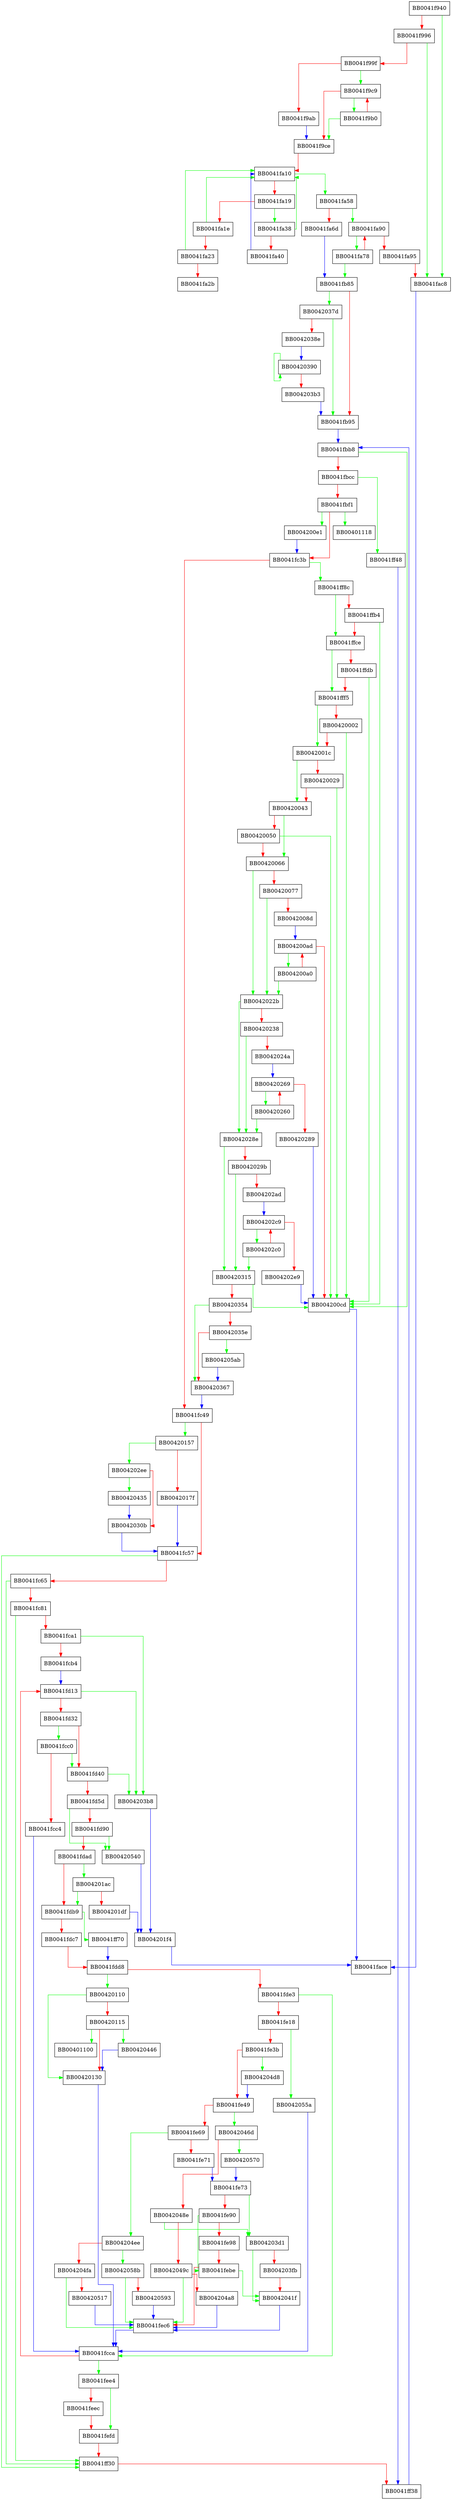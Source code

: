 digraph engine_main {
  node [shape="box"];
  graph [splines=ortho];
  BB0041f940 -> BB0041fac8 [color="green"];
  BB0041f940 -> BB0041f996 [color="red"];
  BB0041f996 -> BB0041fac8 [color="green"];
  BB0041f996 -> BB0041f99f [color="red"];
  BB0041f99f -> BB0041f9c9 [color="green"];
  BB0041f99f -> BB0041f9ab [color="red"];
  BB0041f9ab -> BB0041f9ce [color="blue"];
  BB0041f9b0 -> BB0041f9ce [color="green"];
  BB0041f9b0 -> BB0041f9c9 [color="red"];
  BB0041f9c9 -> BB0041f9b0 [color="green"];
  BB0041f9c9 -> BB0041f9ce [color="red"];
  BB0041f9ce -> BB0041fa10 [color="red"];
  BB0041fa10 -> BB0041fa58 [color="green"];
  BB0041fa10 -> BB0041fa19 [color="red"];
  BB0041fa19 -> BB0041fa38 [color="green"];
  BB0041fa19 -> BB0041fa1e [color="red"];
  BB0041fa1e -> BB0041fa10 [color="green"];
  BB0041fa1e -> BB0041fa23 [color="red"];
  BB0041fa23 -> BB0041fa10 [color="green"];
  BB0041fa23 -> BB0041fa2b [color="red"];
  BB0041fa38 -> BB0041fa10 [color="green"];
  BB0041fa38 -> BB0041fa40 [color="red"];
  BB0041fa40 -> BB0041fa10 [color="blue"];
  BB0041fa58 -> BB0041fa90 [color="green"];
  BB0041fa58 -> BB0041fa6d [color="red"];
  BB0041fa6d -> BB0041fb85 [color="blue"];
  BB0041fa78 -> BB0041fb85 [color="green"];
  BB0041fa78 -> BB0041fa90 [color="red"];
  BB0041fa90 -> BB0041fa78 [color="green"];
  BB0041fa90 -> BB0041fa95 [color="red"];
  BB0041fa95 -> BB0041fac8 [color="red"];
  BB0041fac8 -> BB0041face [color="blue"];
  BB0041fb85 -> BB0042037d [color="green"];
  BB0041fb85 -> BB0041fb95 [color="red"];
  BB0041fb95 -> BB0041fbb8 [color="blue"];
  BB0041fbb8 -> BB004200cd [color="green"];
  BB0041fbb8 -> BB0041fbcc [color="red"];
  BB0041fbcc -> BB0041ff48 [color="green"];
  BB0041fbcc -> BB0041fbf1 [color="red"];
  BB0041fbf1 -> BB00401118 [color="green"];
  BB0041fbf1 -> BB004200e1 [color="green"];
  BB0041fbf1 -> BB0041fc3b [color="red"];
  BB0041fc3b -> BB0041ff8c [color="green"];
  BB0041fc3b -> BB0041fc49 [color="red"];
  BB0041fc49 -> BB00420157 [color="green"];
  BB0041fc49 -> BB0041fc57 [color="red"];
  BB0041fc57 -> BB0041ff30 [color="green"];
  BB0041fc57 -> BB0041fc65 [color="red"];
  BB0041fc65 -> BB0041ff30 [color="green"];
  BB0041fc65 -> BB0041fc81 [color="red"];
  BB0041fc81 -> BB0041ff30 [color="green"];
  BB0041fc81 -> BB0041fca1 [color="red"];
  BB0041fca1 -> BB004203b8 [color="green"];
  BB0041fca1 -> BB0041fcb4 [color="red"];
  BB0041fcb4 -> BB0041fd13 [color="blue"];
  BB0041fcc0 -> BB0041fd40 [color="green"];
  BB0041fcc0 -> BB0041fcc4 [color="red"];
  BB0041fcc4 -> BB0041fcca [color="blue"];
  BB0041fcca -> BB0041fee4 [color="green"];
  BB0041fcca -> BB0041fd13 [color="red"];
  BB0041fd13 -> BB004203b8 [color="green"];
  BB0041fd13 -> BB0041fd32 [color="red"];
  BB0041fd32 -> BB0041fcc0 [color="green"];
  BB0041fd32 -> BB0041fd40 [color="red"];
  BB0041fd40 -> BB004203b8 [color="green"];
  BB0041fd40 -> BB0041fd5d [color="red"];
  BB0041fd5d -> BB00420540 [color="green"];
  BB0041fd5d -> BB0041fd90 [color="red"];
  BB0041fd90 -> BB00420540 [color="green"];
  BB0041fd90 -> BB0041fdad [color="red"];
  BB0041fdad -> BB004201ac [color="green"];
  BB0041fdad -> BB0041fdb9 [color="red"];
  BB0041fdb9 -> BB0041ff70 [color="green"];
  BB0041fdb9 -> BB0041fdc7 [color="red"];
  BB0041fdc7 -> BB0041fdd8 [color="red"];
  BB0041fdd8 -> BB00420110 [color="green"];
  BB0041fdd8 -> BB0041fde3 [color="red"];
  BB0041fde3 -> BB0041fcca [color="green"];
  BB0041fde3 -> BB0041fe18 [color="red"];
  BB0041fe18 -> BB0042055a [color="green"];
  BB0041fe18 -> BB0041fe3b [color="red"];
  BB0041fe3b -> BB004204d8 [color="green"];
  BB0041fe3b -> BB0041fe49 [color="red"];
  BB0041fe49 -> BB0042046d [color="green"];
  BB0041fe49 -> BB0041fe69 [color="red"];
  BB0041fe69 -> BB004204ee [color="green"];
  BB0041fe69 -> BB0041fe71 [color="red"];
  BB0041fe71 -> BB0041fe73 [color="blue"];
  BB0041fe73 -> BB004203d1 [color="green"];
  BB0041fe73 -> BB0041fe90 [color="red"];
  BB0041fe90 -> BB0041febe [color="green"];
  BB0041fe90 -> BB0041fe98 [color="red"];
  BB0041fe98 -> BB0041febe [color="red"];
  BB0041febe -> BB0042041f [color="green"];
  BB0041febe -> BB0041fec6 [color="red"];
  BB0041fec6 -> BB0041fcca [color="blue"];
  BB0041fee4 -> BB0041fefd [color="green"];
  BB0041fee4 -> BB0041feec [color="red"];
  BB0041feec -> BB0041fefd [color="red"];
  BB0041fefd -> BB0041ff30 [color="red"];
  BB0041ff30 -> BB0041ff38 [color="red"];
  BB0041ff38 -> BB0041fbb8 [color="blue"];
  BB0041ff48 -> BB0041ff38 [color="blue"];
  BB0041ff70 -> BB0041fdd8 [color="blue"];
  BB0041ff8c -> BB0041ffce [color="green"];
  BB0041ff8c -> BB0041ffb4 [color="red"];
  BB0041ffb4 -> BB004200cd [color="green"];
  BB0041ffb4 -> BB0041ffce [color="red"];
  BB0041ffce -> BB0041fff5 [color="green"];
  BB0041ffce -> BB0041ffdb [color="red"];
  BB0041ffdb -> BB004200cd [color="green"];
  BB0041ffdb -> BB0041fff5 [color="red"];
  BB0041fff5 -> BB0042001c [color="green"];
  BB0041fff5 -> BB00420002 [color="red"];
  BB00420002 -> BB004200cd [color="green"];
  BB00420002 -> BB0042001c [color="red"];
  BB0042001c -> BB00420043 [color="green"];
  BB0042001c -> BB00420029 [color="red"];
  BB00420029 -> BB004200cd [color="green"];
  BB00420029 -> BB00420043 [color="red"];
  BB00420043 -> BB00420066 [color="green"];
  BB00420043 -> BB00420050 [color="red"];
  BB00420050 -> BB004200cd [color="green"];
  BB00420050 -> BB00420066 [color="red"];
  BB00420066 -> BB0042022b [color="green"];
  BB00420066 -> BB00420077 [color="red"];
  BB00420077 -> BB0042022b [color="green"];
  BB00420077 -> BB0042008d [color="red"];
  BB0042008d -> BB004200ad [color="blue"];
  BB004200a0 -> BB0042022b [color="green"];
  BB004200a0 -> BB004200ad [color="red"];
  BB004200ad -> BB004200a0 [color="green"];
  BB004200ad -> BB004200cd [color="red"];
  BB004200cd -> BB0041face [color="blue"];
  BB004200e1 -> BB0041fc3b [color="blue"];
  BB00420110 -> BB00420130 [color="green"];
  BB00420110 -> BB00420115 [color="red"];
  BB00420115 -> BB00401100 [color="green"];
  BB00420115 -> BB00420446 [color="green"];
  BB00420115 -> BB00420130 [color="red"];
  BB00420130 -> BB0041fcca [color="blue"];
  BB00420157 -> BB004202ee [color="green"];
  BB00420157 -> BB0042017f [color="red"];
  BB0042017f -> BB0041fc57 [color="blue"];
  BB004201ac -> BB0041fdb9 [color="green"];
  BB004201ac -> BB004201df [color="red"];
  BB004201df -> BB004201f4 [color="blue"];
  BB004201f4 -> BB0041face [color="blue"];
  BB0042022b -> BB0042028e [color="green"];
  BB0042022b -> BB00420238 [color="red"];
  BB00420238 -> BB0042028e [color="green"];
  BB00420238 -> BB0042024a [color="red"];
  BB0042024a -> BB00420269 [color="blue"];
  BB00420260 -> BB0042028e [color="green"];
  BB00420260 -> BB00420269 [color="red"];
  BB00420269 -> BB00420260 [color="green"];
  BB00420269 -> BB00420289 [color="red"];
  BB00420289 -> BB004200cd [color="blue"];
  BB0042028e -> BB00420315 [color="green"];
  BB0042028e -> BB0042029b [color="red"];
  BB0042029b -> BB00420315 [color="green"];
  BB0042029b -> BB004202ad [color="red"];
  BB004202ad -> BB004202c9 [color="blue"];
  BB004202c0 -> BB00420315 [color="green"];
  BB004202c0 -> BB004202c9 [color="red"];
  BB004202c9 -> BB004202c0 [color="green"];
  BB004202c9 -> BB004202e9 [color="red"];
  BB004202e9 -> BB004200cd [color="blue"];
  BB004202ee -> BB00420435 [color="green"];
  BB004202ee -> BB0042030b [color="red"];
  BB0042030b -> BB0041fc57 [color="blue"];
  BB00420315 -> BB004200cd [color="green"];
  BB00420315 -> BB00420354 [color="red"];
  BB00420354 -> BB00420367 [color="green"];
  BB00420354 -> BB0042035e [color="red"];
  BB0042035e -> BB004205ab [color="green"];
  BB0042035e -> BB00420367 [color="red"];
  BB00420367 -> BB0041fc49 [color="blue"];
  BB0042037d -> BB0041fb95 [color="green"];
  BB0042037d -> BB0042038e [color="red"];
  BB0042038e -> BB00420390 [color="blue"];
  BB00420390 -> BB00420390 [color="green"];
  BB00420390 -> BB004203b3 [color="red"];
  BB004203b3 -> BB0041fb95 [color="blue"];
  BB004203b8 -> BB004201f4 [color="blue"];
  BB004203d1 -> BB0042041f [color="green"];
  BB004203d1 -> BB004203fb [color="red"];
  BB004203fb -> BB0042041f [color="red"];
  BB0042041f -> BB0041fec6 [color="blue"];
  BB00420435 -> BB0042030b [color="blue"];
  BB00420446 -> BB00420130 [color="blue"];
  BB0042046d -> BB00420570 [color="green"];
  BB0042046d -> BB0042048e [color="red"];
  BB0042048e -> BB004203d1 [color="green"];
  BB0042048e -> BB0042049c [color="red"];
  BB0042049c -> BB0041fec6 [color="green"];
  BB0042049c -> BB004204a8 [color="red"];
  BB004204a8 -> BB0041fec6 [color="blue"];
  BB004204d8 -> BB0041fe49 [color="blue"];
  BB004204ee -> BB0042058b [color="green"];
  BB004204ee -> BB004204fa [color="red"];
  BB004204fa -> BB0041fec6 [color="green"];
  BB004204fa -> BB00420517 [color="red"];
  BB00420517 -> BB0041fec6 [color="blue"];
  BB00420540 -> BB004201f4 [color="blue"];
  BB0042055a -> BB0041fcca [color="blue"];
  BB00420570 -> BB0041fe73 [color="blue"];
  BB0042058b -> BB0041fec6 [color="green"];
  BB0042058b -> BB00420593 [color="red"];
  BB00420593 -> BB0041fec6 [color="blue"];
  BB004205ab -> BB00420367 [color="blue"];
}